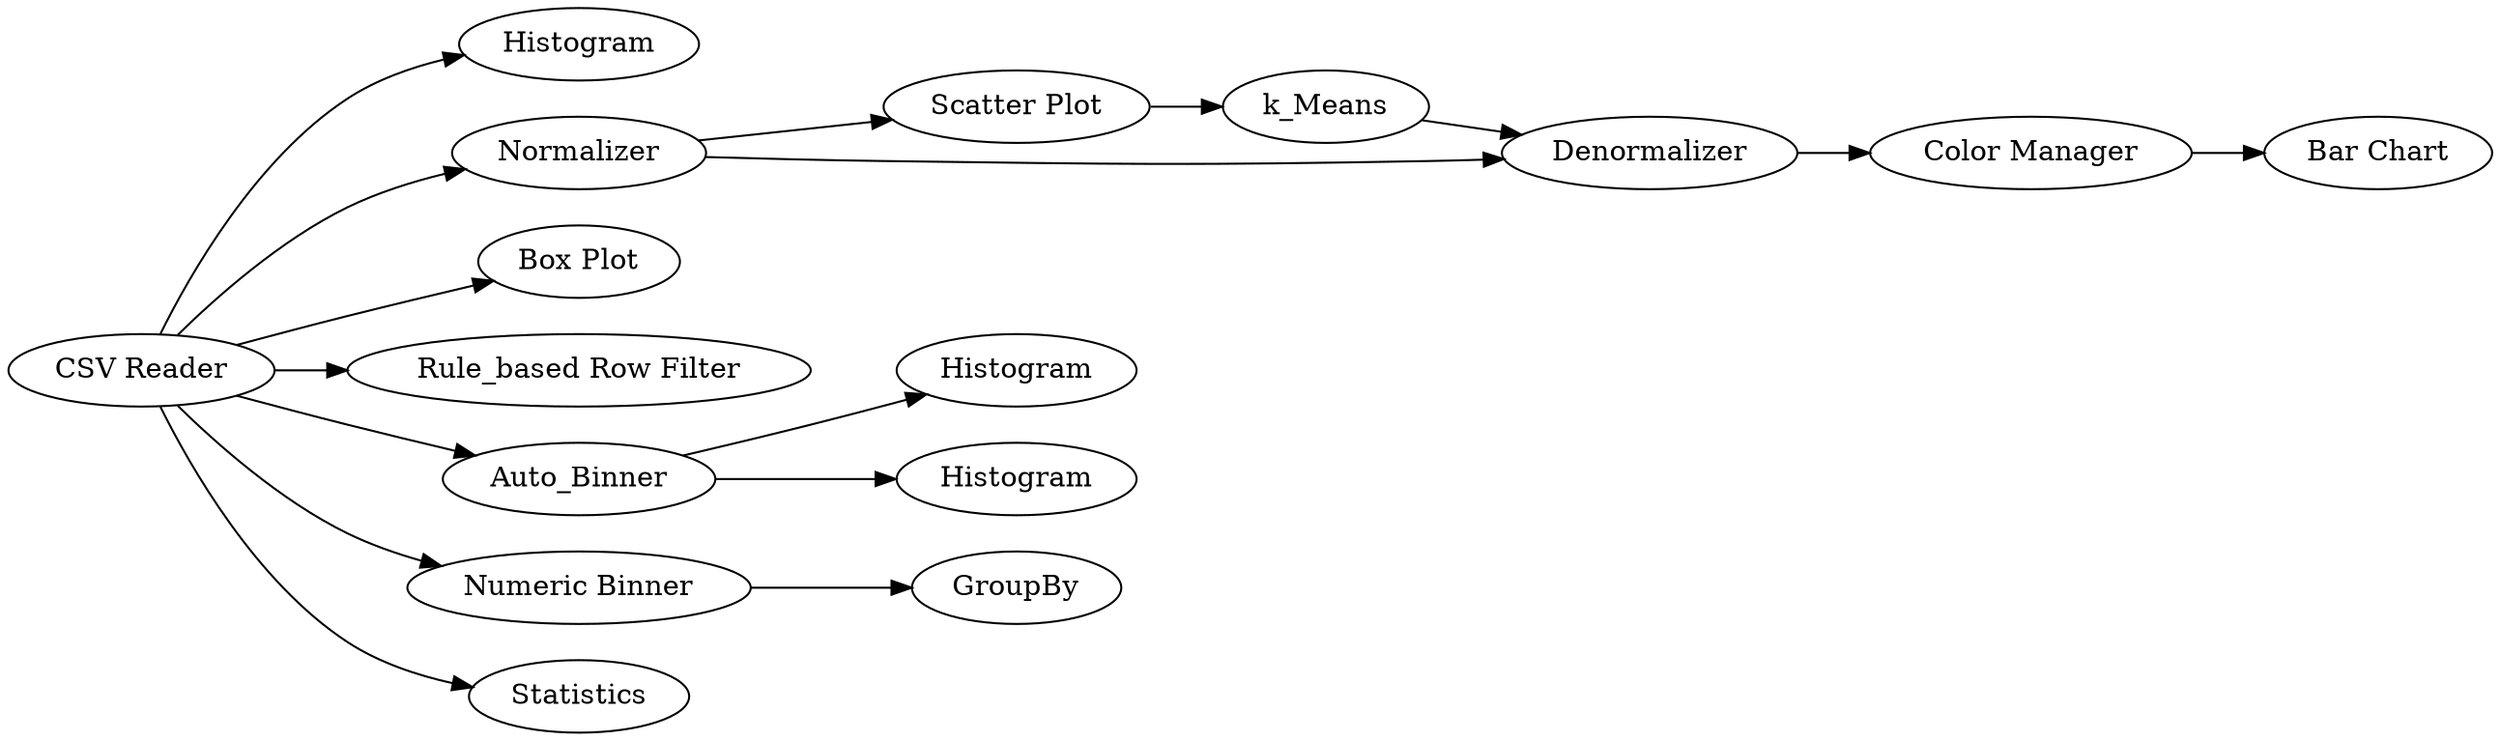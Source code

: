 digraph {
	1 -> 17
	2 -> 21
	1 -> 27
	1 -> 28
	15 -> 16
	21 -> 3
	15 -> 18
	1 -> 15
	19 -> 20
	3 -> 4
	1 -> 14
	1 -> 2
	1 -> 19
	4 -> 23
	23 -> 26
	2 -> 4
	16 [label=Histogram]
	27 [label="Box Plot"]
	20 [label=GroupBy]
	1 [label="CSV Reader"]
	28 [label="Rule_based Row Filter"]
	23 [label="Color Manager"]
	4 [label=Denormalizer]
	21 [label="Scatter Plot"]
	18 [label=Histogram]
	26 [label="Bar Chart"]
	15 [label=Auto_Binner]
	14 [label=Statistics]
	17 [label=Histogram]
	3 [label=k_Means]
	2 [label=Normalizer]
	19 [label="Numeric Binner"]
	rankdir=LR
}
